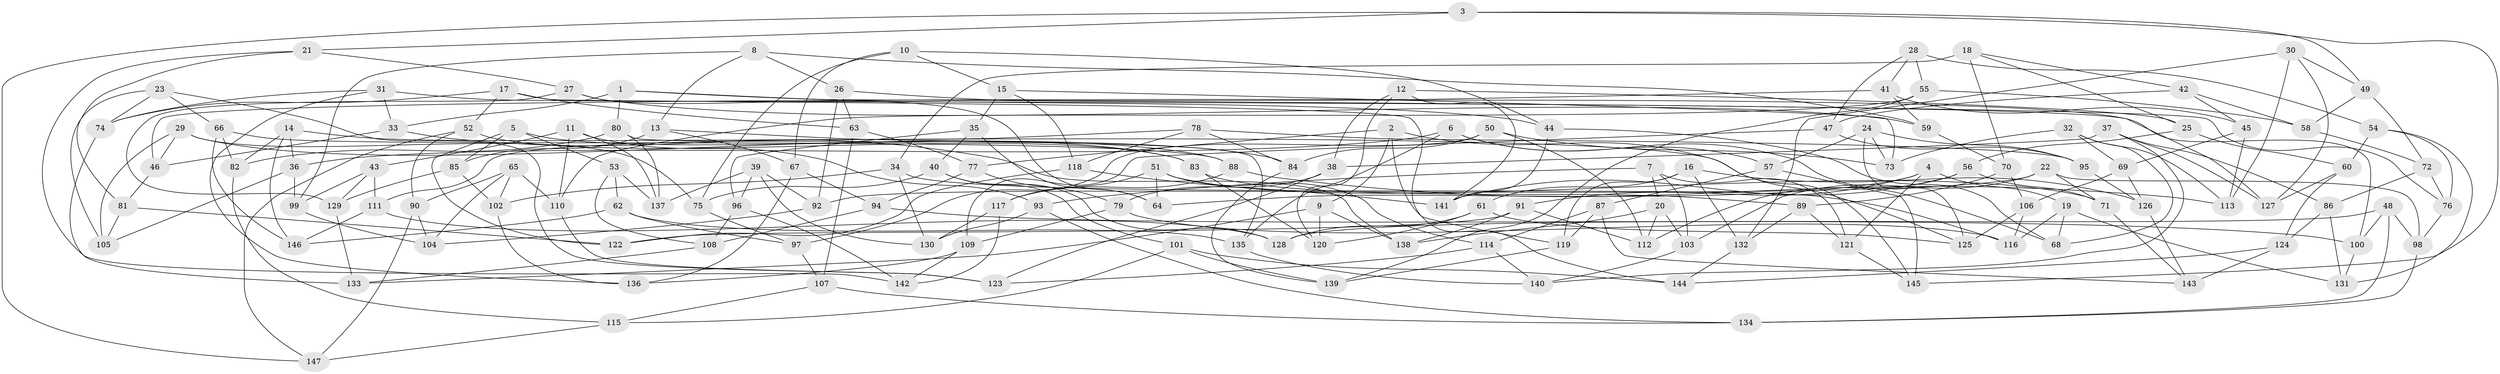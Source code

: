 // Generated by graph-tools (version 1.1) at 2025/11/02/27/25 16:11:50]
// undirected, 147 vertices, 294 edges
graph export_dot {
graph [start="1"]
  node [color=gray90,style=filled];
  1;
  2;
  3;
  4;
  5;
  6;
  7;
  8;
  9;
  10;
  11;
  12;
  13;
  14;
  15;
  16;
  17;
  18;
  19;
  20;
  21;
  22;
  23;
  24;
  25;
  26;
  27;
  28;
  29;
  30;
  31;
  32;
  33;
  34;
  35;
  36;
  37;
  38;
  39;
  40;
  41;
  42;
  43;
  44;
  45;
  46;
  47;
  48;
  49;
  50;
  51;
  52;
  53;
  54;
  55;
  56;
  57;
  58;
  59;
  60;
  61;
  62;
  63;
  64;
  65;
  66;
  67;
  68;
  69;
  70;
  71;
  72;
  73;
  74;
  75;
  76;
  77;
  78;
  79;
  80;
  81;
  82;
  83;
  84;
  85;
  86;
  87;
  88;
  89;
  90;
  91;
  92;
  93;
  94;
  95;
  96;
  97;
  98;
  99;
  100;
  101;
  102;
  103;
  104;
  105;
  106;
  107;
  108;
  109;
  110;
  111;
  112;
  113;
  114;
  115;
  116;
  117;
  118;
  119;
  120;
  121;
  122;
  123;
  124;
  125;
  126;
  127;
  128;
  129;
  130;
  131;
  132;
  133;
  134;
  135;
  136;
  137;
  138;
  139;
  140;
  141;
  142;
  143;
  144;
  145;
  146;
  147;
  1 -- 44;
  1 -- 33;
  1 -- 80;
  1 -- 76;
  2 -- 9;
  2 -- 145;
  2 -- 77;
  2 -- 119;
  3 -- 145;
  3 -- 21;
  3 -- 49;
  3 -- 147;
  4 -- 64;
  4 -- 91;
  4 -- 121;
  4 -- 19;
  5 -- 88;
  5 -- 122;
  5 -- 53;
  5 -- 85;
  6 -- 68;
  6 -- 57;
  6 -- 135;
  6 -- 36;
  7 -- 20;
  7 -- 121;
  7 -- 103;
  7 -- 93;
  8 -- 13;
  8 -- 59;
  8 -- 26;
  8 -- 99;
  9 -- 138;
  9 -- 133;
  9 -- 120;
  10 -- 75;
  10 -- 67;
  10 -- 44;
  10 -- 15;
  11 -- 43;
  11 -- 110;
  11 -- 137;
  11 -- 93;
  12 -- 141;
  12 -- 38;
  12 -- 120;
  12 -- 25;
  13 -- 85;
  13 -- 67;
  13 -- 84;
  14 -- 125;
  14 -- 36;
  14 -- 82;
  14 -- 146;
  15 -- 35;
  15 -- 73;
  15 -- 118;
  16 -- 119;
  16 -- 61;
  16 -- 126;
  16 -- 132;
  17 -- 63;
  17 -- 52;
  17 -- 144;
  17 -- 74;
  18 -- 42;
  18 -- 25;
  18 -- 34;
  18 -- 70;
  19 -- 68;
  19 -- 131;
  19 -- 116;
  20 -- 103;
  20 -- 112;
  20 -- 138;
  21 -- 142;
  21 -- 81;
  21 -- 27;
  22 -- 98;
  22 -- 71;
  22 -- 92;
  22 -- 103;
  23 -- 105;
  23 -- 66;
  23 -- 74;
  23 -- 123;
  24 -- 95;
  24 -- 125;
  24 -- 73;
  24 -- 57;
  25 -- 60;
  25 -- 56;
  26 -- 92;
  26 -- 127;
  26 -- 63;
  27 -- 129;
  27 -- 64;
  27 -- 59;
  28 -- 54;
  28 -- 55;
  28 -- 41;
  28 -- 47;
  29 -- 105;
  29 -- 83;
  29 -- 75;
  29 -- 46;
  30 -- 132;
  30 -- 113;
  30 -- 49;
  30 -- 127;
  31 -- 100;
  31 -- 136;
  31 -- 33;
  31 -- 74;
  32 -- 69;
  32 -- 113;
  32 -- 73;
  32 -- 68;
  33 -- 46;
  33 -- 138;
  34 -- 102;
  34 -- 116;
  34 -- 130;
  35 -- 64;
  35 -- 40;
  35 -- 96;
  36 -- 105;
  36 -- 99;
  37 -- 140;
  37 -- 127;
  37 -- 86;
  37 -- 38;
  38 -- 123;
  38 -- 79;
  39 -- 96;
  39 -- 92;
  39 -- 130;
  39 -- 137;
  40 -- 75;
  40 -- 128;
  40 -- 101;
  41 -- 46;
  41 -- 45;
  41 -- 59;
  42 -- 45;
  42 -- 47;
  42 -- 58;
  43 -- 111;
  43 -- 129;
  43 -- 99;
  44 -- 68;
  44 -- 141;
  45 -- 69;
  45 -- 113;
  46 -- 81;
  47 -- 95;
  47 -- 109;
  48 -- 128;
  48 -- 100;
  48 -- 98;
  48 -- 134;
  49 -- 58;
  49 -- 72;
  50 -- 112;
  50 -- 84;
  50 -- 97;
  50 -- 73;
  51 -- 117;
  51 -- 64;
  51 -- 114;
  51 -- 71;
  52 -- 147;
  52 -- 90;
  52 -- 83;
  53 -- 62;
  53 -- 137;
  53 -- 108;
  54 -- 76;
  54 -- 60;
  54 -- 131;
  55 -- 58;
  55 -- 139;
  55 -- 110;
  56 -- 71;
  56 -- 141;
  56 -- 112;
  57 -- 145;
  57 -- 87;
  58 -- 72;
  59 -- 70;
  60 -- 124;
  60 -- 127;
  61 -- 128;
  61 -- 120;
  61 -- 125;
  62 -- 97;
  62 -- 146;
  62 -- 135;
  63 -- 107;
  63 -- 77;
  65 -- 90;
  65 -- 104;
  65 -- 102;
  65 -- 110;
  66 -- 82;
  66 -- 88;
  66 -- 146;
  67 -- 136;
  67 -- 94;
  69 -- 126;
  69 -- 106;
  70 -- 106;
  70 -- 89;
  71 -- 143;
  72 -- 86;
  72 -- 76;
  74 -- 133;
  75 -- 97;
  76 -- 98;
  77 -- 79;
  77 -- 94;
  78 -- 111;
  78 -- 95;
  78 -- 118;
  78 -- 84;
  79 -- 109;
  79 -- 116;
  80 -- 135;
  80 -- 82;
  80 -- 137;
  81 -- 105;
  81 -- 122;
  82 -- 115;
  83 -- 89;
  83 -- 120;
  84 -- 139;
  85 -- 129;
  85 -- 102;
  86 -- 124;
  86 -- 131;
  87 -- 119;
  87 -- 114;
  87 -- 143;
  88 -- 117;
  88 -- 113;
  89 -- 132;
  89 -- 121;
  90 -- 104;
  90 -- 147;
  91 -- 112;
  91 -- 122;
  91 -- 138;
  92 -- 104;
  93 -- 134;
  93 -- 130;
  94 -- 100;
  94 -- 108;
  95 -- 126;
  96 -- 142;
  96 -- 108;
  97 -- 107;
  98 -- 134;
  99 -- 104;
  100 -- 131;
  101 -- 144;
  101 -- 139;
  101 -- 115;
  102 -- 136;
  103 -- 140;
  106 -- 116;
  106 -- 125;
  107 -- 115;
  107 -- 134;
  108 -- 133;
  109 -- 142;
  109 -- 136;
  110 -- 123;
  111 -- 128;
  111 -- 146;
  114 -- 140;
  114 -- 123;
  115 -- 147;
  117 -- 130;
  117 -- 142;
  118 -- 122;
  118 -- 141;
  119 -- 139;
  121 -- 145;
  124 -- 143;
  124 -- 144;
  126 -- 143;
  129 -- 133;
  132 -- 144;
  135 -- 140;
}
